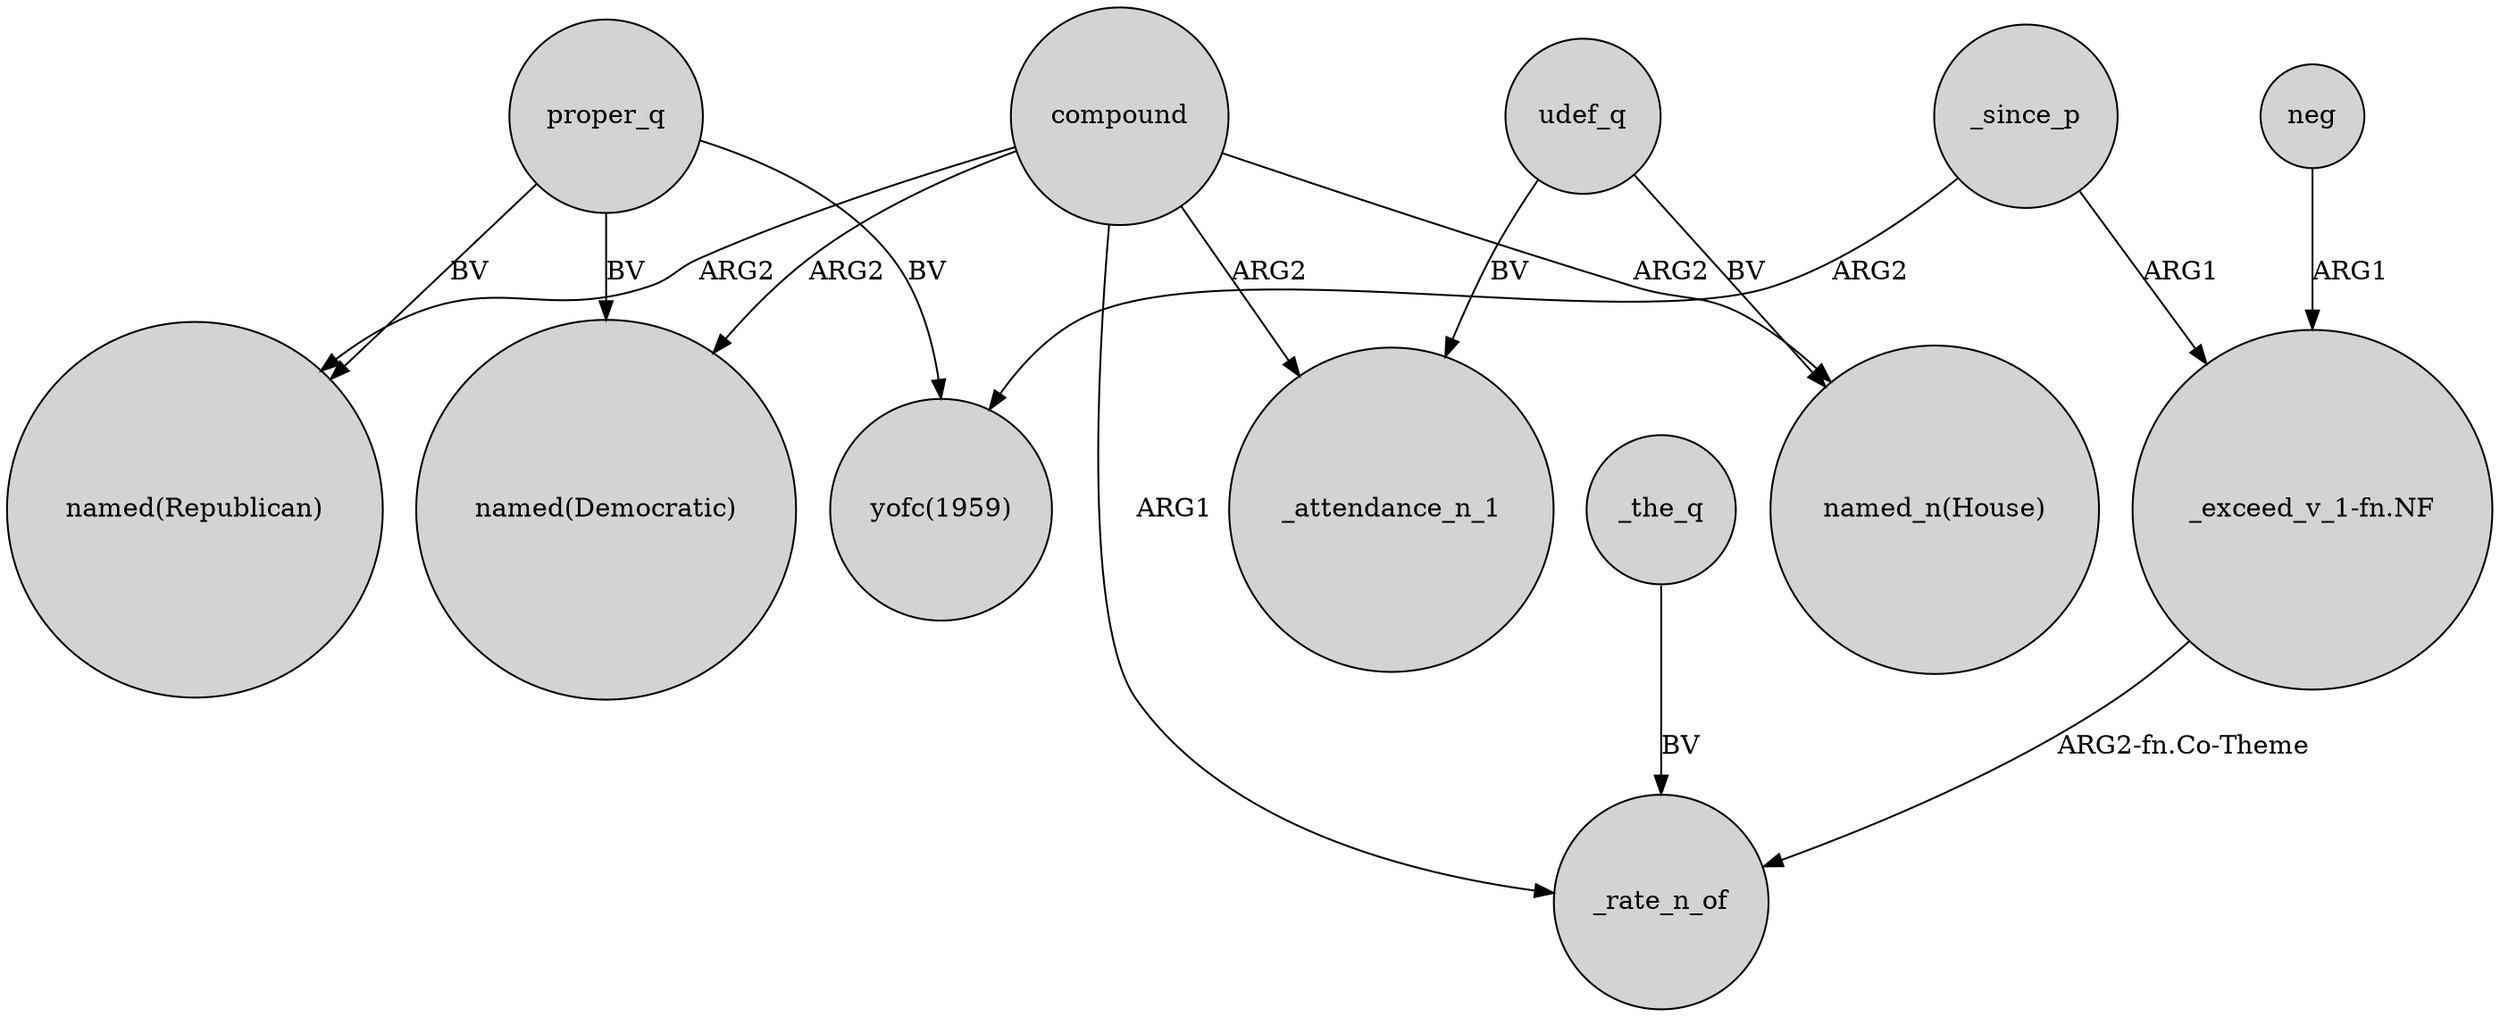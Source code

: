 digraph {
	node [shape=circle style=filled]
	compound -> "named(Democratic)" [label=ARG2]
	compound -> _rate_n_of [label=ARG1]
	udef_q -> "named_n(House)" [label=BV]
	proper_q -> "named(Republican)" [label=BV]
	compound -> "named(Republican)" [label=ARG2]
	udef_q -> _attendance_n_1 [label=BV]
	neg -> "_exceed_v_1-fn.NF" [label=ARG1]
	proper_q -> "yofc(1959)" [label=BV]
	compound -> _attendance_n_1 [label=ARG2]
	_since_p -> "_exceed_v_1-fn.NF" [label=ARG1]
	_the_q -> _rate_n_of [label=BV]
	"_exceed_v_1-fn.NF" -> _rate_n_of [label="ARG2-fn.Co-Theme"]
	_since_p -> "yofc(1959)" [label=ARG2]
	compound -> "named_n(House)" [label=ARG2]
	proper_q -> "named(Democratic)" [label=BV]
}
